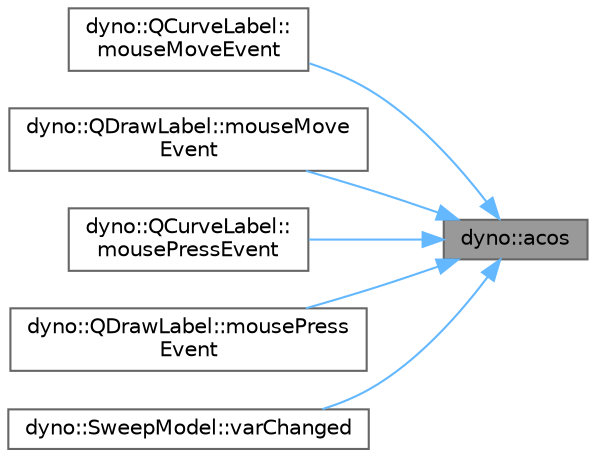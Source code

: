 digraph "dyno::acos"
{
 // LATEX_PDF_SIZE
  bgcolor="transparent";
  edge [fontname=Helvetica,fontsize=10,labelfontname=Helvetica,labelfontsize=10];
  node [fontname=Helvetica,fontsize=10,shape=box,height=0.2,width=0.4];
  rankdir="RL";
  Node1 [id="Node000001",label="dyno::acos",height=0.2,width=0.4,color="gray40", fillcolor="grey60", style="filled", fontcolor="black",tooltip=" "];
  Node1 -> Node2 [id="edge1_Node000001_Node000002",dir="back",color="steelblue1",style="solid",tooltip=" "];
  Node2 [id="Node000002",label="dyno::QCurveLabel::\lmouseMoveEvent",height=0.2,width=0.4,color="grey40", fillcolor="white", style="filled",URL="$classdyno_1_1_q_curve_label.html#a3dbf69c68750200a38ab87de5073a203",tooltip=" "];
  Node1 -> Node3 [id="edge2_Node000001_Node000003",dir="back",color="steelblue1",style="solid",tooltip=" "];
  Node3 [id="Node000003",label="dyno::QDrawLabel::mouseMove\lEvent",height=0.2,width=0.4,color="grey40", fillcolor="white", style="filled",URL="$classdyno_1_1_q_draw_label.html#a855e81bc7d92b66d116515b771fe0343",tooltip=" "];
  Node1 -> Node4 [id="edge3_Node000001_Node000004",dir="back",color="steelblue1",style="solid",tooltip=" "];
  Node4 [id="Node000004",label="dyno::QCurveLabel::\lmousePressEvent",height=0.2,width=0.4,color="grey40", fillcolor="white", style="filled",URL="$classdyno_1_1_q_curve_label.html#a7e37241f3d13ff30a53b3d07ceb6adb8",tooltip=" "];
  Node1 -> Node5 [id="edge4_Node000001_Node000005",dir="back",color="steelblue1",style="solid",tooltip=" "];
  Node5 [id="Node000005",label="dyno::QDrawLabel::mousePress\lEvent",height=0.2,width=0.4,color="grey40", fillcolor="white", style="filled",URL="$classdyno_1_1_q_draw_label.html#a49d7e8c557e1285d6d505518fa9be714",tooltip=" "];
  Node1 -> Node6 [id="edge5_Node000001_Node000006",dir="back",color="steelblue1",style="solid",tooltip=" "];
  Node6 [id="Node000006",label="dyno::SweepModel::varChanged",height=0.2,width=0.4,color="grey40", fillcolor="white", style="filled",URL="$classdyno_1_1_sweep_model.html#ac96f18020ac1c5870bab11cc965ea62e",tooltip=" "];
}
